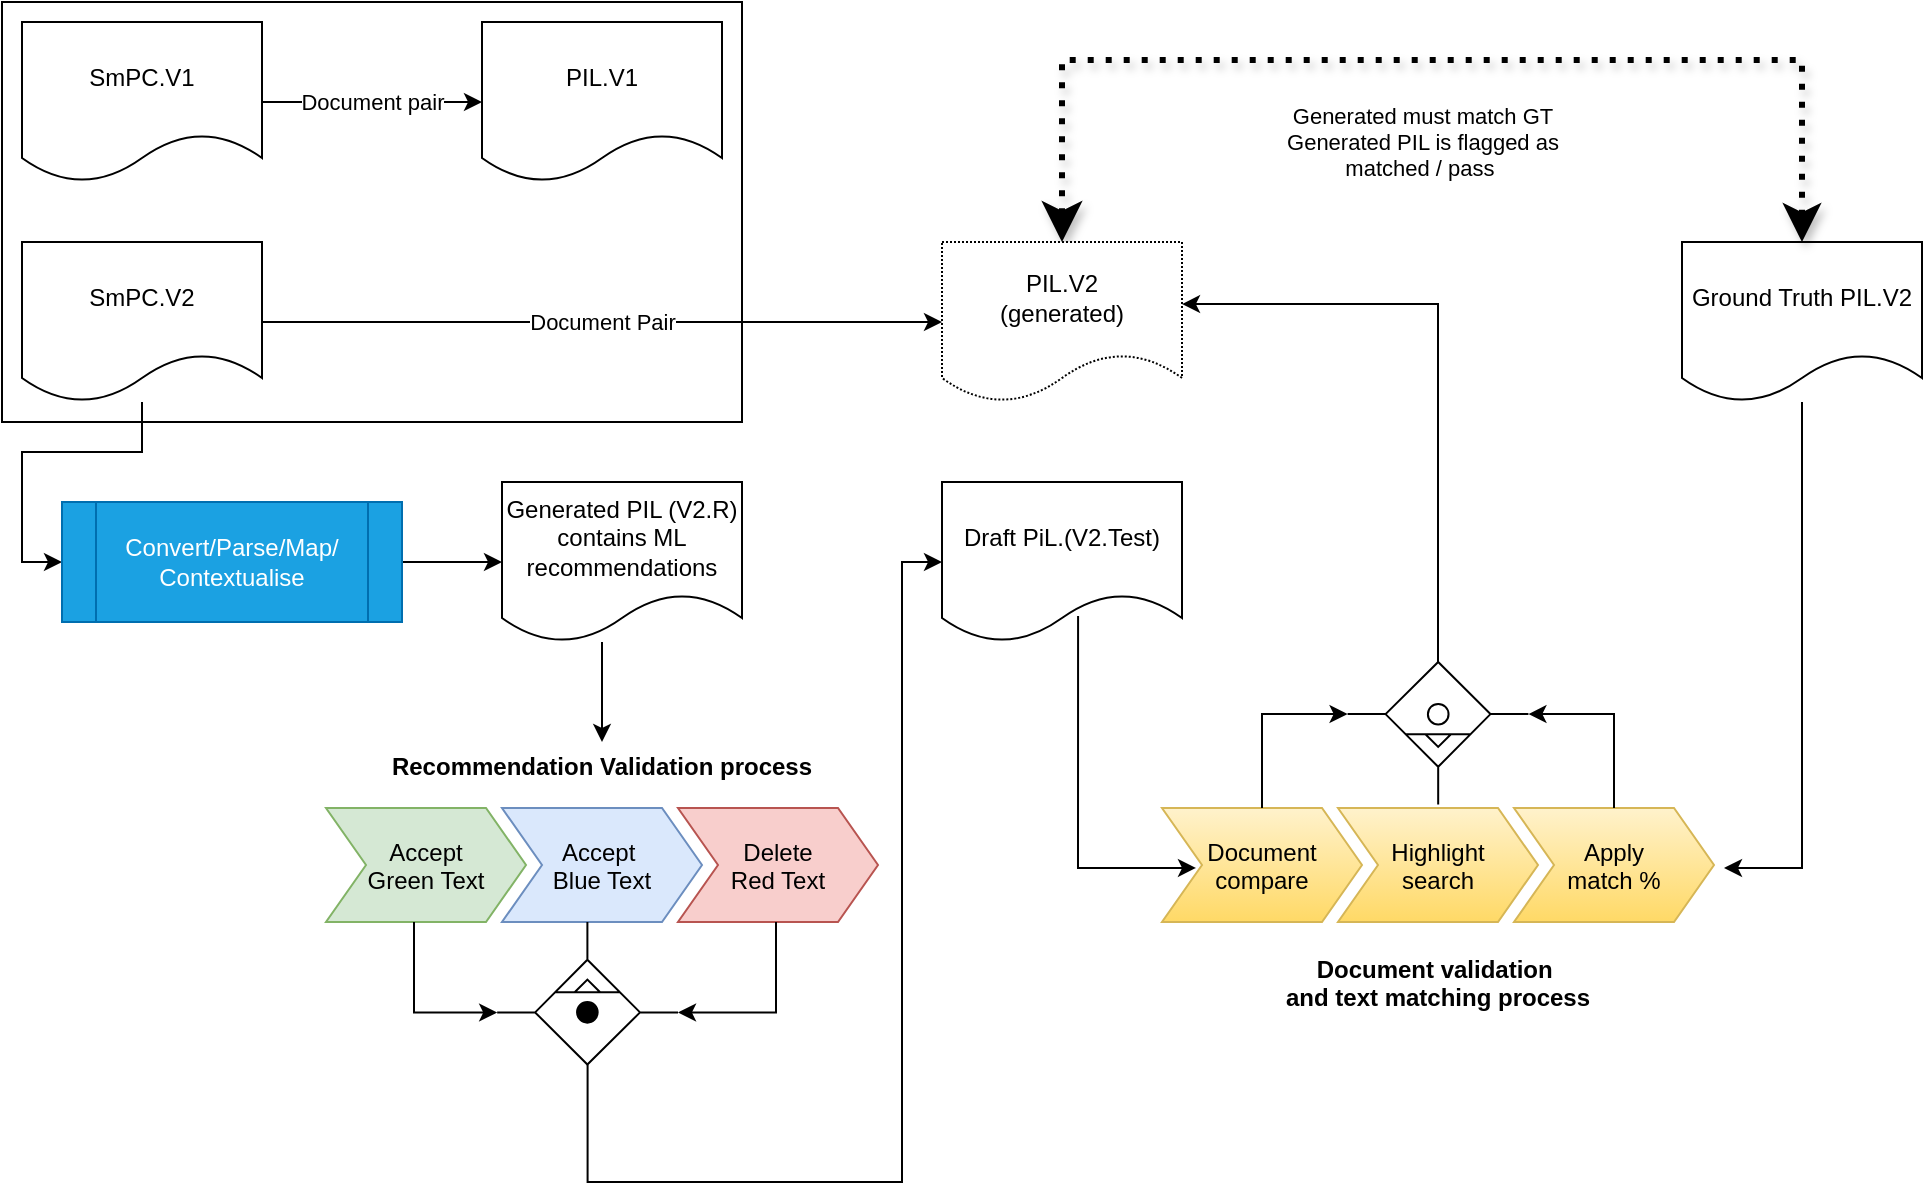 <mxfile version="14.8.3" type="github">
  <diagram id="WDK9dK2jWwXNn-3XpzYa" name="Test Solution for Automated Content Validation">
    <mxGraphModel dx="1038" dy="564" grid="1" gridSize="10" guides="1" tooltips="1" connect="1" arrows="1" fold="1" page="1" pageScale="1" pageWidth="827" pageHeight="1169" math="0" shadow="0">
      <root>
        <mxCell id="0" />
        <mxCell id="1" parent="0" />
        <mxCell id="Qg84HXbCcPQFyjWx6wx6-21" value="" style="rounded=0;whiteSpace=wrap;html=1;" parent="1" vertex="1">
          <mxGeometry x="70" y="100" width="370" height="210" as="geometry" />
        </mxCell>
        <mxCell id="Qg84HXbCcPQFyjWx6wx6-5" value="Document pair" style="edgeStyle=orthogonalEdgeStyle;rounded=0;orthogonalLoop=1;jettySize=auto;html=1;" parent="1" source="Qg84HXbCcPQFyjWx6wx6-1" target="Qg84HXbCcPQFyjWx6wx6-2" edge="1">
          <mxGeometry relative="1" as="geometry" />
        </mxCell>
        <mxCell id="Qg84HXbCcPQFyjWx6wx6-1" value="SmPC.V1" style="shape=document;whiteSpace=wrap;html=1;boundedLbl=1;" parent="1" vertex="1">
          <mxGeometry x="80" y="110" width="120" height="80" as="geometry" />
        </mxCell>
        <mxCell id="Qg84HXbCcPQFyjWx6wx6-2" value="PIL.V1" style="shape=document;whiteSpace=wrap;html=1;boundedLbl=1;" parent="1" vertex="1">
          <mxGeometry x="310" y="110" width="120" height="80" as="geometry" />
        </mxCell>
        <mxCell id="Qg84HXbCcPQFyjWx6wx6-77" style="edgeStyle=orthogonalEdgeStyle;rounded=0;orthogonalLoop=1;jettySize=auto;html=1;entryX=1.05;entryY=0.526;entryDx=0;entryDy=0;entryPerimeter=0;" parent="1" source="Qg84HXbCcPQFyjWx6wx6-3" target="Qg84HXbCcPQFyjWx6wx6-71" edge="1">
          <mxGeometry relative="1" as="geometry">
            <Array as="points">
              <mxPoint x="970" y="533" />
            </Array>
          </mxGeometry>
        </mxCell>
        <mxCell id="Qg84HXbCcPQFyjWx6wx6-3" value="Ground Truth PIL.V2" style="shape=document;whiteSpace=wrap;html=1;boundedLbl=1;" parent="1" vertex="1">
          <mxGeometry x="910" y="220" width="120" height="80" as="geometry" />
        </mxCell>
        <mxCell id="Qg84HXbCcPQFyjWx6wx6-6" value="Document Pair" style="edgeStyle=orthogonalEdgeStyle;rounded=0;orthogonalLoop=1;jettySize=auto;html=1;entryX=0;entryY=0.5;entryDx=0;entryDy=0;entryPerimeter=0;" parent="1" source="Qg84HXbCcPQFyjWx6wx6-4" target="Qg84HXbCcPQFyjWx6wx6-7" edge="1">
          <mxGeometry relative="1" as="geometry">
            <mxPoint x="440" y="260" as="targetPoint" />
          </mxGeometry>
        </mxCell>
        <mxCell id="Qg84HXbCcPQFyjWx6wx6-16" style="edgeStyle=orthogonalEdgeStyle;rounded=0;orthogonalLoop=1;jettySize=auto;html=1;entryX=0;entryY=0.5;entryDx=0;entryDy=0;" parent="1" source="Qg84HXbCcPQFyjWx6wx6-4" target="Qg84HXbCcPQFyjWx6wx6-13" edge="1">
          <mxGeometry relative="1" as="geometry" />
        </mxCell>
        <mxCell id="Qg84HXbCcPQFyjWx6wx6-4" value="SmPC.V2" style="shape=document;whiteSpace=wrap;html=1;boundedLbl=1;" parent="1" vertex="1">
          <mxGeometry x="80" y="220" width="120" height="80" as="geometry" />
        </mxCell>
        <mxCell id="Qg84HXbCcPQFyjWx6wx6-11" value="Generated must match GT&lt;br&gt;Generated PIL is flagged as &lt;br&gt;matched / pass&amp;nbsp;" style="edgeStyle=orthogonalEdgeStyle;rounded=0;orthogonalLoop=1;jettySize=auto;html=1;startArrow=classic;startFill=1;shadow=1;dashed=1;dashPattern=1 2;jumpStyle=none;endSize=10;startSize=11;strokeWidth=3;exitX=0.5;exitY=0;exitDx=0;exitDy=0;entryX=0.5;entryY=0;entryDx=0;entryDy=0;" parent="1" source="Qg84HXbCcPQFyjWx6wx6-7" target="Qg84HXbCcPQFyjWx6wx6-3" edge="1">
          <mxGeometry x="-0.018" y="-41" relative="1" as="geometry">
            <mxPoint x="1000" y="180" as="targetPoint" />
            <Array as="points">
              <mxPoint x="600" y="129" />
              <mxPoint x="970" y="129" />
            </Array>
            <mxPoint as="offset" />
          </mxGeometry>
        </mxCell>
        <mxCell id="Qg84HXbCcPQFyjWx6wx6-7" value="PIL.V2 &lt;br&gt;(generated)" style="shape=document;whiteSpace=wrap;html=1;boundedLbl=1;dashed=1;dashPattern=1 1;" parent="1" vertex="1">
          <mxGeometry x="540" y="220" width="120" height="80" as="geometry" />
        </mxCell>
        <mxCell id="Qg84HXbCcPQFyjWx6wx6-53" style="edgeStyle=orthogonalEdgeStyle;rounded=0;orthogonalLoop=1;jettySize=auto;html=1;" parent="1" source="Qg84HXbCcPQFyjWx6wx6-9" target="Qg84HXbCcPQFyjWx6wx6-35" edge="1">
          <mxGeometry relative="1" as="geometry">
            <Array as="points">
              <mxPoint x="370" y="440" />
              <mxPoint x="370" y="440" />
            </Array>
          </mxGeometry>
        </mxCell>
        <mxCell id="Qg84HXbCcPQFyjWx6wx6-9" value="Generated PIL (V2.R)&lt;br&gt;contains ML recommendations" style="shape=document;whiteSpace=wrap;html=1;boundedLbl=1;" parent="1" vertex="1">
          <mxGeometry x="320" y="340" width="120" height="80" as="geometry" />
        </mxCell>
        <mxCell id="Qg84HXbCcPQFyjWx6wx6-75" style="edgeStyle=orthogonalEdgeStyle;rounded=0;orthogonalLoop=1;jettySize=auto;html=1;entryX=0.17;entryY=0.526;entryDx=0;entryDy=0;entryPerimeter=0;exitX=0.567;exitY=0.838;exitDx=0;exitDy=0;exitPerimeter=0;" parent="1" source="Qg84HXbCcPQFyjWx6wx6-10" target="Qg84HXbCcPQFyjWx6wx6-69" edge="1">
          <mxGeometry relative="1" as="geometry">
            <Array as="points">
              <mxPoint x="608" y="533" />
            </Array>
          </mxGeometry>
        </mxCell>
        <mxCell id="Qg84HXbCcPQFyjWx6wx6-10" value="Draft PiL.(V2.Test)" style="shape=document;whiteSpace=wrap;html=1;boundedLbl=1;" parent="1" vertex="1">
          <mxGeometry x="540" y="340" width="120" height="80" as="geometry" />
        </mxCell>
        <mxCell id="Qg84HXbCcPQFyjWx6wx6-17" style="edgeStyle=orthogonalEdgeStyle;rounded=0;orthogonalLoop=1;jettySize=auto;html=1;entryX=0;entryY=0.5;entryDx=0;entryDy=0;" parent="1" source="Qg84HXbCcPQFyjWx6wx6-13" target="Qg84HXbCcPQFyjWx6wx6-9" edge="1">
          <mxGeometry relative="1" as="geometry" />
        </mxCell>
        <mxCell id="Qg84HXbCcPQFyjWx6wx6-13" value="Convert/Parse/Map/&lt;br&gt;Contextualise" style="shape=process;whiteSpace=wrap;html=1;backgroundOutline=1;fillColor=#1ba1e2;strokeColor=#006EAF;fontColor=#ffffff;" parent="1" vertex="1">
          <mxGeometry x="100" y="350" width="170" height="60" as="geometry" />
        </mxCell>
        <mxCell id="Qg84HXbCcPQFyjWx6wx6-35" value="Recommendation Validation process" style="swimlane;childLayout=stackLayout;horizontal=1;fillColor=none;horizontalStack=1;resizeParent=1;resizeParentMax=0;resizeLast=0;collapsible=0;strokeColor=none;stackBorder=10;stackSpacing=-12;resizable=1;align=center;points=[];fontColor=#000000;dashed=1;dashPattern=1 1;" parent="1" vertex="1">
          <mxGeometry x="222" y="470" width="296" height="100" as="geometry" />
        </mxCell>
        <mxCell id="Qg84HXbCcPQFyjWx6wx6-36" value="Accept&#xa;Green Text" style="shape=step;perimeter=stepPerimeter;fixedSize=1;points=[];fillColor=#d5e8d4;strokeColor=#82b366;" parent="Qg84HXbCcPQFyjWx6wx6-35" vertex="1">
          <mxGeometry x="10" y="33" width="100" height="57" as="geometry" />
        </mxCell>
        <mxCell id="Qg84HXbCcPQFyjWx6wx6-37" value="Accept &#xa;Blue Text" style="shape=step;perimeter=stepPerimeter;fixedSize=1;points=[];fillColor=#dae8fc;strokeColor=#6c8ebf;" parent="Qg84HXbCcPQFyjWx6wx6-35" vertex="1">
          <mxGeometry x="98" y="33" width="100" height="57" as="geometry" />
        </mxCell>
        <mxCell id="Qg84HXbCcPQFyjWx6wx6-38" value="Delete&#xa;Red Text" style="shape=step;perimeter=stepPerimeter;fixedSize=1;points=[];fillColor=#f8cecc;strokeColor=#b85450;" parent="Qg84HXbCcPQFyjWx6wx6-35" vertex="1">
          <mxGeometry x="186" y="33" width="100" height="57" as="geometry" />
        </mxCell>
        <mxCell id="Qg84HXbCcPQFyjWx6wx6-48" style="edgeStyle=orthogonalEdgeStyle;rounded=0;orthogonalLoop=1;jettySize=auto;html=1;entryX=0;entryY=0.5;entryDx=0;entryDy=0;" parent="1" source="Qg84HXbCcPQFyjWx6wx6-40" target="Qg84HXbCcPQFyjWx6wx6-10" edge="1">
          <mxGeometry relative="1" as="geometry">
            <Array as="points">
              <mxPoint x="363" y="690" />
              <mxPoint x="520" y="690" />
              <mxPoint x="520" y="380" />
            </Array>
          </mxGeometry>
        </mxCell>
        <mxCell id="Qg84HXbCcPQFyjWx6wx6-40" value="" style="verticalLabelPosition=bottom;aspect=fixed;html=1;verticalAlign=top;strokeColor=#000000;fillColor=#000000;align=center;outlineConnect=0;shape=mxgraph.fluid_power.x12100;points=[[0,0.365,0],[1,0.365,0],[0.5,1,0]];rotation=-180;" parent="1" vertex="1">
          <mxGeometry x="317.58" y="560" width="90.42" height="71.26" as="geometry" />
        </mxCell>
        <mxCell id="Qg84HXbCcPQFyjWx6wx6-44" style="edgeStyle=orthogonalEdgeStyle;rounded=0;orthogonalLoop=1;jettySize=auto;html=1;exitX=0.44;exitY=1;exitDx=0;exitDy=0;exitPerimeter=0;entryX=1;entryY=0.365;entryDx=0;entryDy=0;entryPerimeter=0;" parent="1" source="Qg84HXbCcPQFyjWx6wx6-36" target="Qg84HXbCcPQFyjWx6wx6-40" edge="1">
          <mxGeometry relative="1" as="geometry">
            <mxPoint x="706" y="521.026" as="sourcePoint" />
            <mxPoint x="705.205" y="595.0" as="targetPoint" />
          </mxGeometry>
        </mxCell>
        <mxCell id="Qg84HXbCcPQFyjWx6wx6-45" style="edgeStyle=orthogonalEdgeStyle;rounded=0;orthogonalLoop=1;jettySize=auto;html=1;exitX=0.49;exitY=1;exitDx=0;exitDy=0;exitPerimeter=0;entryX=0;entryY=0.365;entryDx=0;entryDy=0;entryPerimeter=0;" parent="1" source="Qg84HXbCcPQFyjWx6wx6-38" target="Qg84HXbCcPQFyjWx6wx6-40" edge="1">
          <mxGeometry relative="1" as="geometry">
            <mxPoint x="618" y="520" as="sourcePoint" />
            <mxPoint x="660" y="640.25" as="targetPoint" />
          </mxGeometry>
        </mxCell>
        <mxCell id="Qg84HXbCcPQFyjWx6wx6-68" value="Document validation &#xa;and text matching process" style="swimlane;childLayout=stackLayout;horizontal=1;fillColor=none;horizontalStack=1;resizeParent=1;resizeParentMax=0;resizeLast=0;collapsible=0;strokeColor=none;stackBorder=10;stackSpacing=-12;resizable=1;align=center;points=[];fontColor=#000000;dashed=1;dashPattern=1 1;verticalAlign=top;labelPosition=center;verticalLabelPosition=bottom;" parent="1" vertex="1">
          <mxGeometry x="640" y="470" width="296" height="100" as="geometry" />
        </mxCell>
        <mxCell id="Qg84HXbCcPQFyjWx6wx6-69" value="Document &#xa;compare" style="shape=step;perimeter=stepPerimeter;fixedSize=1;points=[];fillColor=#fff2cc;strokeColor=#d6b656;gradientColor=#ffd966;" parent="Qg84HXbCcPQFyjWx6wx6-68" vertex="1">
          <mxGeometry x="10" y="33" width="100" height="57" as="geometry" />
        </mxCell>
        <mxCell id="Qg84HXbCcPQFyjWx6wx6-70" value="Highlight &#xa;search" style="shape=step;perimeter=stepPerimeter;fixedSize=1;points=[];gradientColor=#ffd966;fillColor=#fff2cc;strokeColor=#d6b656;" parent="Qg84HXbCcPQFyjWx6wx6-68" vertex="1">
          <mxGeometry x="98" y="33" width="100" height="57" as="geometry" />
        </mxCell>
        <mxCell id="Qg84HXbCcPQFyjWx6wx6-71" value="Apply &#xa;match %" style="shape=step;perimeter=stepPerimeter;fixedSize=1;points=[];gradientColor=#ffd966;fillColor=#fff2cc;strokeColor=#d6b656;" parent="Qg84HXbCcPQFyjWx6wx6-68" vertex="1">
          <mxGeometry x="186" y="33" width="100" height="57" as="geometry" />
        </mxCell>
        <mxCell id="Qg84HXbCcPQFyjWx6wx6-78" style="edgeStyle=orthogonalEdgeStyle;rounded=0;orthogonalLoop=1;jettySize=auto;html=1;entryX=1;entryY=0.388;entryDx=0;entryDy=0;entryPerimeter=0;" parent="1" source="Qg84HXbCcPQFyjWx6wx6-72" target="Qg84HXbCcPQFyjWx6wx6-7" edge="1">
          <mxGeometry relative="1" as="geometry">
            <Array as="points">
              <mxPoint x="788" y="251" />
            </Array>
          </mxGeometry>
        </mxCell>
        <mxCell id="Qg84HXbCcPQFyjWx6wx6-72" value="" style="verticalLabelPosition=bottom;aspect=fixed;html=1;verticalAlign=top;align=center;outlineConnect=0;shape=mxgraph.fluid_power.x12100;points=[[0,0.365,0],[1,0.365,0],[0.5,1,0]];rotation=0;" parent="1" vertex="1">
          <mxGeometry x="742.79" y="430" width="90.42" height="71.26" as="geometry" />
        </mxCell>
        <mxCell id="Qg84HXbCcPQFyjWx6wx6-73" style="edgeStyle=orthogonalEdgeStyle;rounded=0;orthogonalLoop=1;jettySize=auto;html=1;entryX=0;entryY=0.365;entryDx=0;entryDy=0;entryPerimeter=0;" parent="1" source="Qg84HXbCcPQFyjWx6wx6-69" target="Qg84HXbCcPQFyjWx6wx6-72" edge="1">
          <mxGeometry relative="1" as="geometry" />
        </mxCell>
        <mxCell id="Qg84HXbCcPQFyjWx6wx6-74" style="edgeStyle=orthogonalEdgeStyle;rounded=0;orthogonalLoop=1;jettySize=auto;html=1;entryX=1;entryY=0.365;entryDx=0;entryDy=0;entryPerimeter=0;" parent="1" source="Qg84HXbCcPQFyjWx6wx6-71" target="Qg84HXbCcPQFyjWx6wx6-72" edge="1">
          <mxGeometry relative="1" as="geometry" />
        </mxCell>
      </root>
    </mxGraphModel>
  </diagram>
</mxfile>
